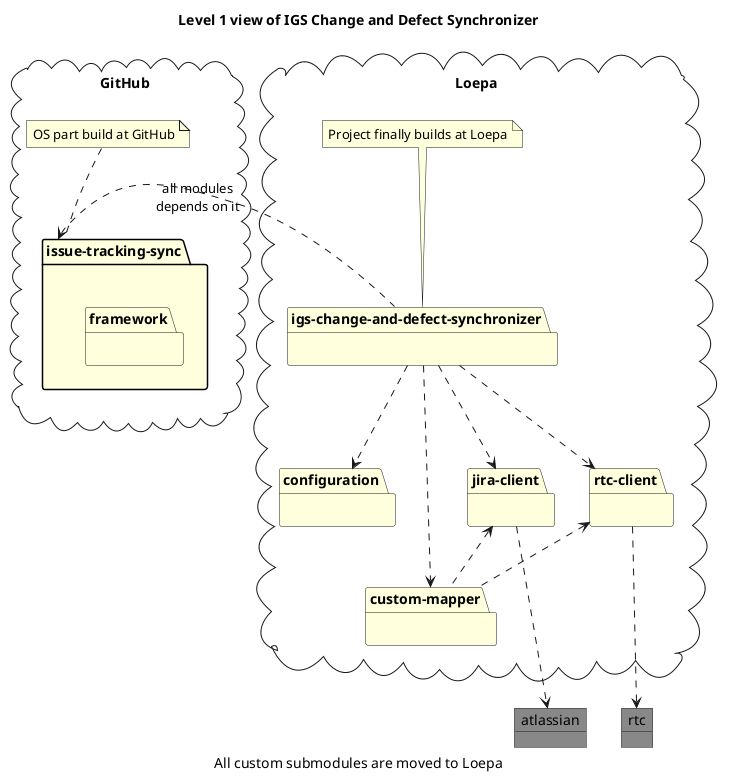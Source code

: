 @startuml

title Level 1 view of IGS Change and Defect Synchronizer

cloud Loepa {
    package [igs-change-and-defect-synchronizer] as pi #ffd {}
    package [configuration] as pc #ffd {}
    package [jira-client] as pj #ffd {}
    package [rtc-client] as pr #ffd {}
    package [custom-mapper] as pm #ffd {}

    note top of pi : Project finally builds at Loepa
}

cloud GitHub as gh{
    package [issue-tracking-sync] as ps #ffd {
        package [framework] as fw #ffd {}
    }

    note top of ps : OS part build at GitHub
}

pi ..> pc

ps <. pi : all modules\ndepends on it
pj <.. pm
pr <.. pm

pi ..> pj
pi ..> pr
pi ..> pm


object atlassian #888
object rtc #888
pj ...> atlassian
pr ...> rtc

Caption All custom submodules are moved to Loepa

@enduml